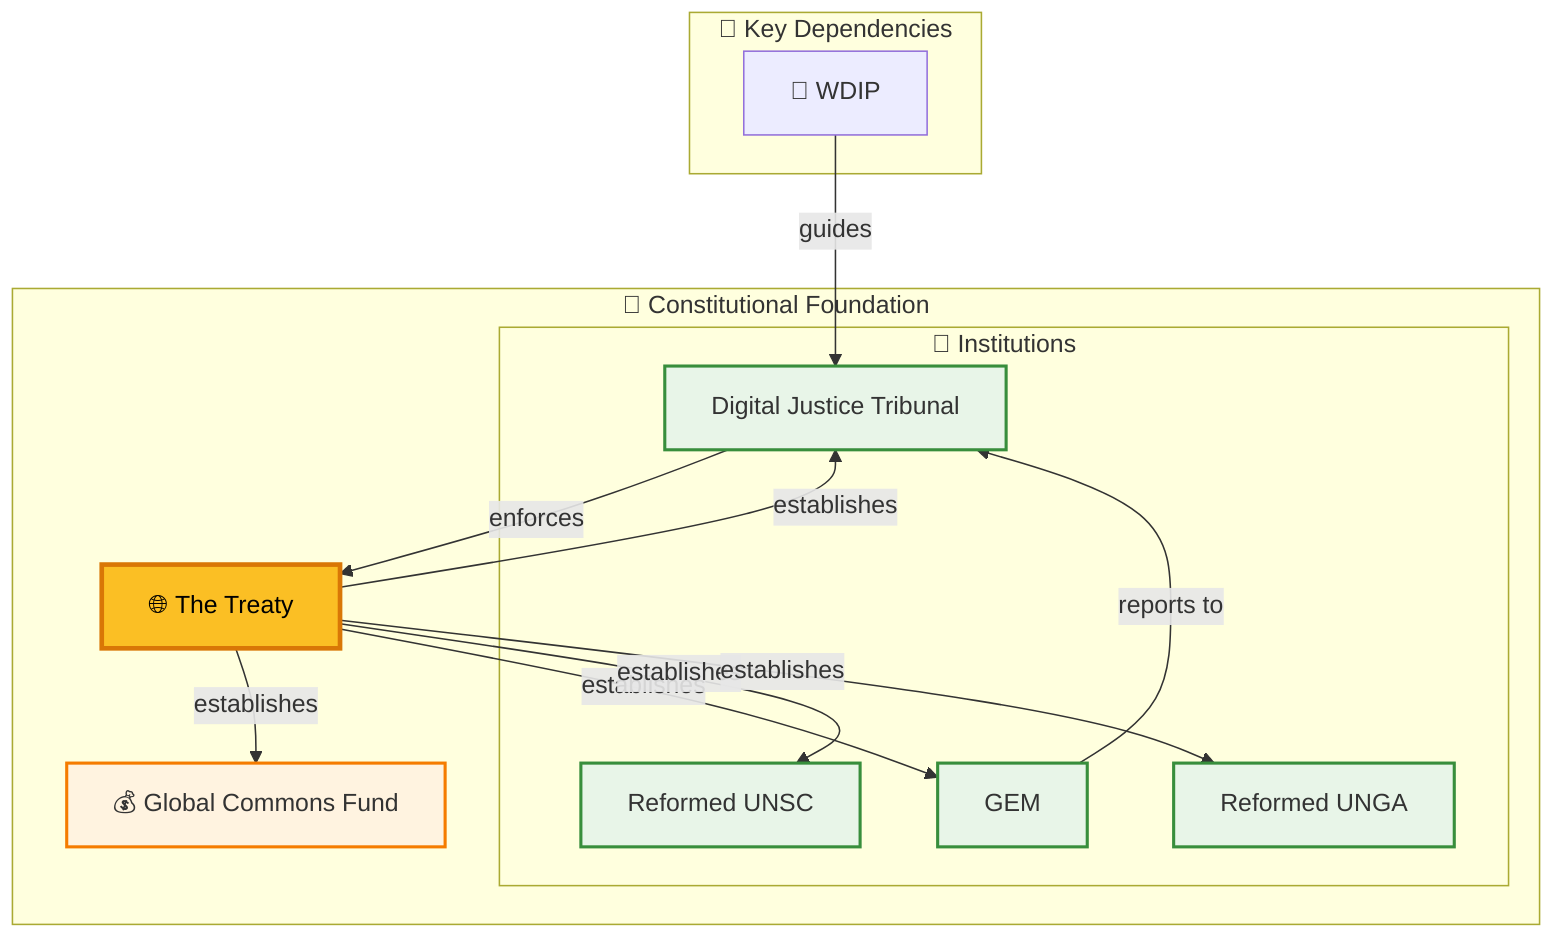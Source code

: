 graph TD
    %% Constitutional Foundation Cluster Map
    %% Generated from GGF Master Schema
    
    subgraph EXT["🔗 Key Dependencies"]
        direction LR
        framework_wdmip["🧭 WDIP"]
    end

    subgraph MAIN["🎯 Constitutional Foundation"]
        direction TB
        framework_treaty["🌐 The Treaty"]
        subgraph INSTITUTION["🏢 Institutions"]
            institution_unsc_reformed["Reformed UNSC"]
            institution_unga_reformed["Reformed UNGA"]
            institution_dj_tribunal["Digital Justice Tribunal"]
            institution_gem["GEM"]
        end
        mechanism_gcf["💰 Global Commons Fund"]
    end

    %% External dependencies
    framework_wdmip -->|"guides"| institution_dj_tribunal

    %% Internal cluster relationships
    framework_treaty -->|"establishes"| institution_dj_tribunal
    framework_treaty -->|"establishes"| institution_gem
    framework_treaty -->|"establishes"| mechanism_gcf
    framework_treaty -->|"establishes"| institution_unsc_reformed
    framework_treaty -->|"establishes"| institution_unga_reformed
    institution_dj_tribunal -->|"enforces"| framework_treaty
    institution_gem -->|"reports to"| institution_dj_tribunal

    %% Entity type styling (with tier colors for frameworks)
    classDef framework fill:#e3f2fd,stroke:#1976d2,stroke-width:2px
    classDef council fill:#f3e5f5,stroke:#7b1fa2,stroke-width:2px
    classDef institution fill:#e8f5e8,stroke:#388e3c,stroke-width:2px
    classDef mechanism fill:#fff3e0,stroke:#f57c00,stroke-width:2px
    classDef external fill:#fafafa,stroke:#666,stroke-width:1px,stroke-dasharray: 5 5
    
    %% Tier-based colors for frameworks (matching website CSS)
    classDef tier0 fill:#fbbf24,stroke:#d97706,stroke-width:3px,color:#000
    classDef tier1 fill:#60a5fa,stroke:#2563eb,stroke-width:2px,color:#000
    classDef tier2 fill:#34d399,stroke:#059669,stroke-width:2px,color:#000
    classDef tier3 fill:#a78bfa,stroke:#7c3aed,stroke-width:2px,color:#000
    classDef tier4 fill:#f472b6,stroke:#db2777,stroke-width:2px,color:#000
    class framework_treaty tier0
    class institution_unsc_reformed,institution_unga_reformed,institution_dj_tribunal,institution_gem institution
    class mechanism_gcf mechanism
